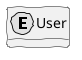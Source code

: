@startuml
skinparam handwritten true
skinparam monochrome true
skinparam packageStyle rect
skinparam defaultFontName FG Virgil
skinparam shadowing false

hide empty methods

class User << (E,yellow) >> {
}
@enduml